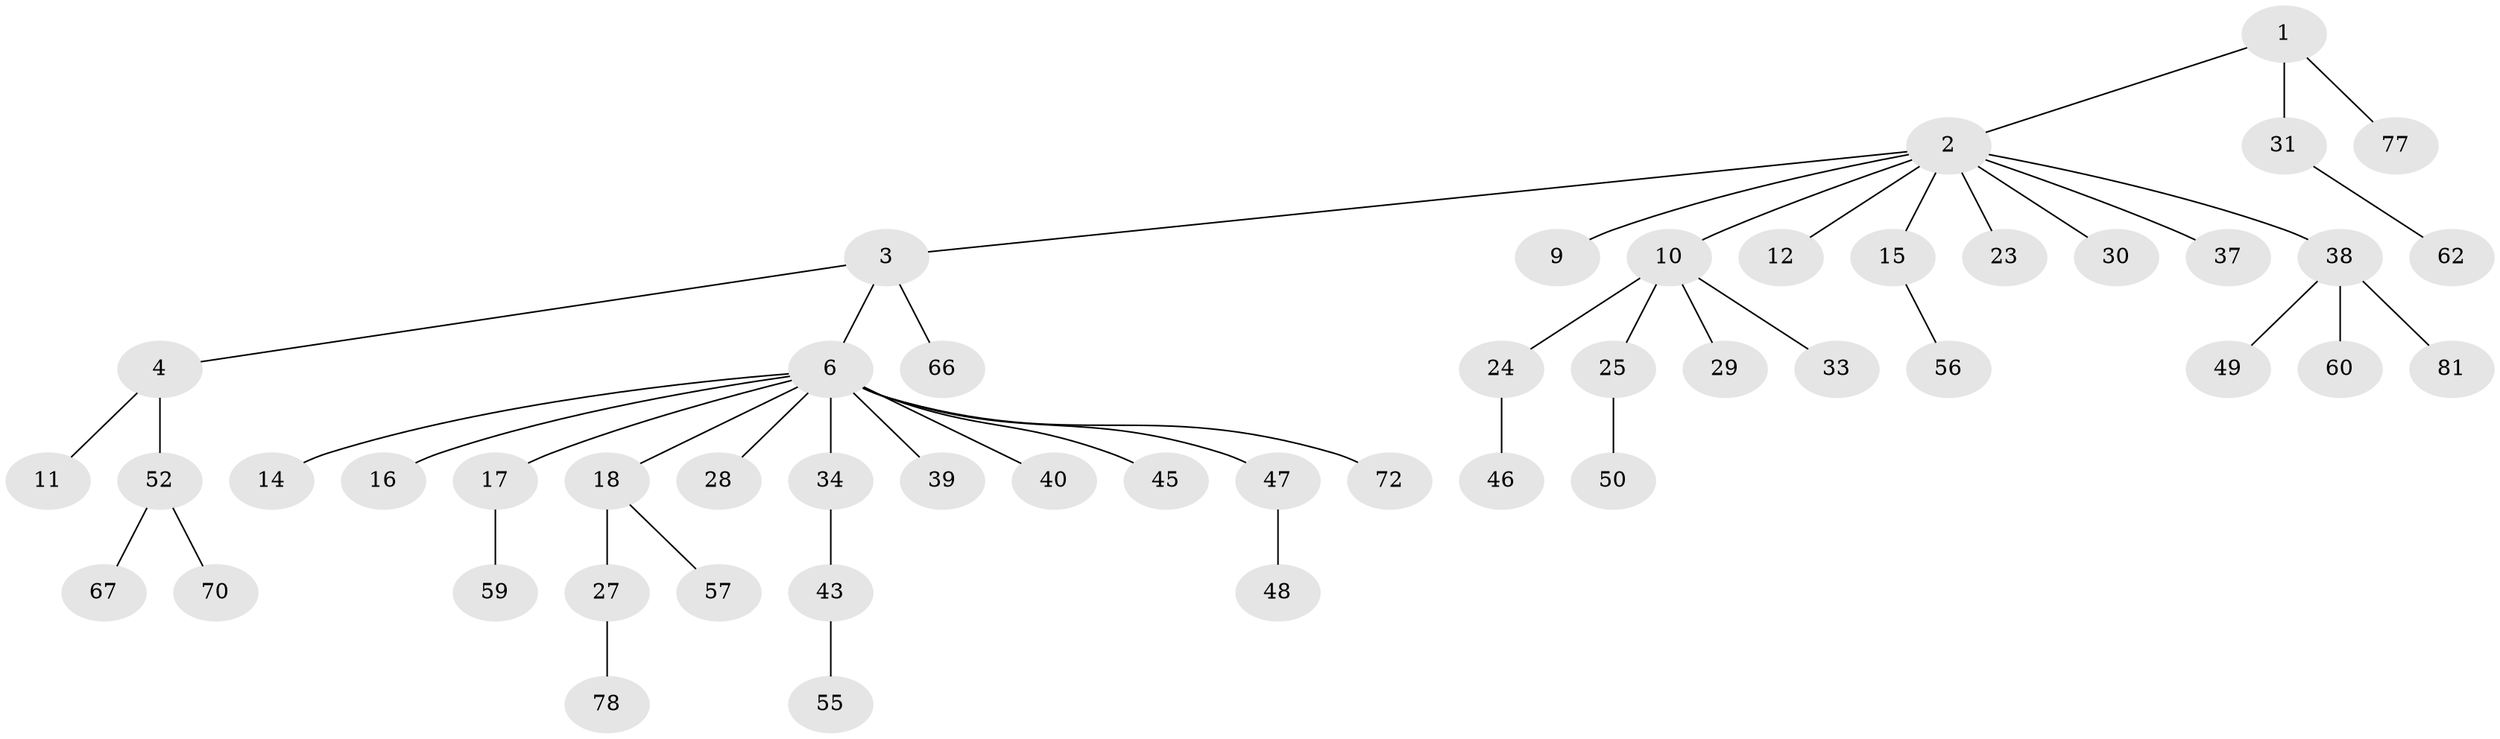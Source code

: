// original degree distribution, {3: 0.13131313131313133, 8: 0.010101010101010102, 4: 0.04040404040404041, 5: 0.030303030303030304, 6: 0.030303030303030304, 7: 0.010101010101010102, 1: 0.5555555555555556, 2: 0.1919191919191919}
// Generated by graph-tools (version 1.1) at 2025/15/03/09/25 04:15:29]
// undirected, 49 vertices, 48 edges
graph export_dot {
graph [start="1"]
  node [color=gray90,style=filled];
  1;
  2 [super="+5+53"];
  3;
  4;
  6 [super="+32+8+7+85+73"];
  9;
  10 [super="+26+13+19+65"];
  11;
  12 [super="+35+71"];
  14 [super="+86"];
  15 [super="+90"];
  16;
  17 [super="+68+98+20+41"];
  18 [super="+21"];
  23;
  24;
  25;
  27 [super="+42"];
  28;
  29 [super="+96+83"];
  30;
  31;
  33 [super="+63"];
  34 [super="+58"];
  37 [super="+54+88"];
  38 [super="+44+79+95+51"];
  39;
  40;
  43;
  45;
  46 [super="+82"];
  47 [super="+84+99"];
  48;
  49 [super="+61"];
  50 [super="+76"];
  52;
  55;
  56;
  57;
  59;
  60;
  62 [super="+69+91"];
  66;
  67;
  70 [super="+94"];
  72;
  77;
  78;
  81 [super="+92"];
  1 -- 2;
  1 -- 31;
  1 -- 77;
  2 -- 3;
  2 -- 10;
  2 -- 15;
  2 -- 23;
  2 -- 30;
  2 -- 37;
  2 -- 38;
  2 -- 9;
  2 -- 12;
  3 -- 4;
  3 -- 6;
  3 -- 66;
  4 -- 11;
  4 -- 52;
  6 -- 39;
  6 -- 16;
  6 -- 28;
  6 -- 14;
  6 -- 47;
  6 -- 17;
  6 -- 34;
  6 -- 18;
  6 -- 40;
  6 -- 72;
  6 -- 45;
  10 -- 33;
  10 -- 24;
  10 -- 25;
  10 -- 29;
  15 -- 56;
  17 -- 59;
  18 -- 27;
  18 -- 57;
  24 -- 46;
  25 -- 50;
  27 -- 78;
  31 -- 62;
  34 -- 43;
  38 -- 49;
  38 -- 60;
  38 -- 81;
  43 -- 55;
  47 -- 48;
  52 -- 67;
  52 -- 70;
}
